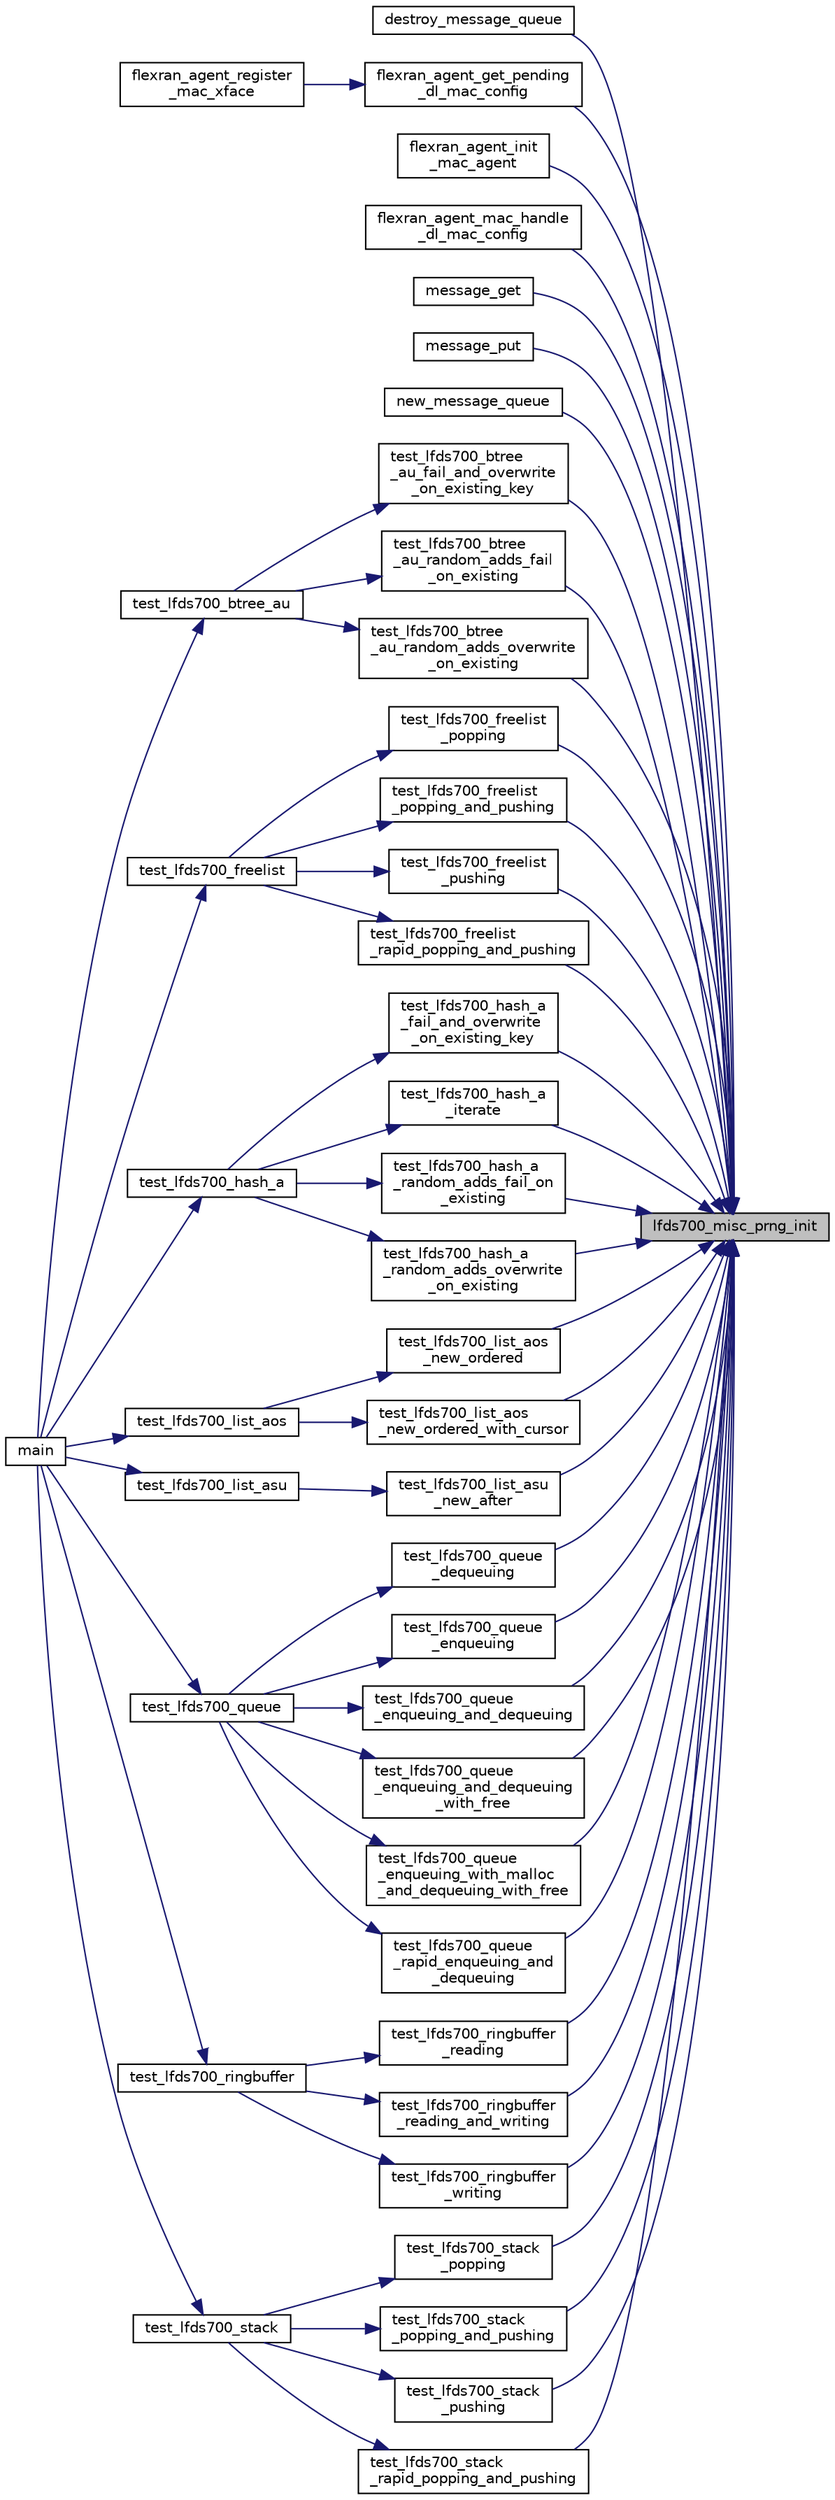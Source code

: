 digraph "lfds700_misc_prng_init"
{
 // LATEX_PDF_SIZE
  edge [fontname="Helvetica",fontsize="10",labelfontname="Helvetica",labelfontsize="10"];
  node [fontname="Helvetica",fontsize="10",shape=record];
  rankdir="RL";
  Node1 [label="lfds700_misc_prng_init",height=0.2,width=0.4,color="black", fillcolor="grey75", style="filled", fontcolor="black",tooltip=" "];
  Node1 -> Node2 [dir="back",color="midnightblue",fontsize="10",style="solid",fontname="Helvetica"];
  Node2 [label="destroy_message_queue",height=0.2,width=0.4,color="black", fillcolor="white", style="filled",URL="$ringbuffer__queue_8c.html#a0aaddf433ec6e80f37413d4383ab8e1d",tooltip=" "];
  Node1 -> Node3 [dir="back",color="midnightblue",fontsize="10",style="solid",fontname="Helvetica"];
  Node3 [label="flexran_agent_get_pending\l_dl_mac_config",height=0.2,width=0.4,color="black", fillcolor="white", style="filled",URL="$flexran__agent__mac_8h.html#a1298e0645a725e0f55a3176e7507ea41",tooltip="Provide to the scheduler a pending dl_mac_config message."];
  Node3 -> Node4 [dir="back",color="midnightblue",fontsize="10",style="solid",fontname="Helvetica"];
  Node4 [label="flexran_agent_register\l_mac_xface",height=0.2,width=0.4,color="black", fillcolor="white", style="filled",URL="$flexran__agent__mac_8h.html#a02c0651723d60613f89fb4aed1e53103",tooltip=" "];
  Node1 -> Node5 [dir="back",color="midnightblue",fontsize="10",style="solid",fontname="Helvetica"];
  Node5 [label="flexran_agent_init\l_mac_agent",height=0.2,width=0.4,color="black", fillcolor="white", style="filled",URL="$flexran__agent__mac_8h.html#aad80966dd073eeaef24ccde4b600e599",tooltip=" "];
  Node1 -> Node6 [dir="back",color="midnightblue",fontsize="10",style="solid",fontname="Helvetica"];
  Node6 [label="flexran_agent_mac_handle\l_dl_mac_config",height=0.2,width=0.4,color="black", fillcolor="white", style="filled",URL="$flexran__agent__mac_8h.html#a1507bf6c07489a11af19db72c6e09cb9",tooltip=" "];
  Node1 -> Node7 [dir="back",color="midnightblue",fontsize="10",style="solid",fontname="Helvetica"];
  Node7 [label="message_get",height=0.2,width=0.4,color="black", fillcolor="white", style="filled",URL="$ringbuffer__queue_8c.html#a53bbf1c7775d063505f4ac09998940f0",tooltip=" "];
  Node1 -> Node8 [dir="back",color="midnightblue",fontsize="10",style="solid",fontname="Helvetica"];
  Node8 [label="message_put",height=0.2,width=0.4,color="black", fillcolor="white", style="filled",URL="$ringbuffer__queue_8c.html#ad138f3a380c5f1f5638758702314989f",tooltip=" "];
  Node1 -> Node9 [dir="back",color="midnightblue",fontsize="10",style="solid",fontname="Helvetica"];
  Node9 [label="new_message_queue",height=0.2,width=0.4,color="black", fillcolor="white", style="filled",URL="$ringbuffer__queue_8h.html#adc3bcd520309cc245f346865bf2d0773",tooltip=" "];
  Node1 -> Node10 [dir="back",color="midnightblue",fontsize="10",style="solid",fontname="Helvetica"];
  Node10 [label="test_lfds700_btree\l_au_fail_and_overwrite\l_on_existing_key",height=0.2,width=0.4,color="black", fillcolor="white", style="filled",URL="$test__lfds700__btree__addonly__unbalanced__random__adds__fail__and__overwrite_8c.html#a9c8bd924de10ea24d2f257f601df0657",tooltip=" "];
  Node10 -> Node11 [dir="back",color="midnightblue",fontsize="10",style="solid",fontname="Helvetica"];
  Node11 [label="test_lfds700_btree_au",height=0.2,width=0.4,color="black", fillcolor="white", style="filled",URL="$test__lfds700__btree__addonly__unbalanced_8c.html#a81f0da5c12028fd88bd67edbb409766b",tooltip=" "];
  Node11 -> Node12 [dir="back",color="midnightblue",fontsize="10",style="solid",fontname="Helvetica"];
  Node12 [label="main",height=0.2,width=0.4,color="black", fillcolor="white", style="filled",URL="$UTIL_2LFDS_2liblfds7_80_80_2test_2src_2main_8c.html#a3c04138a5bfe5d72780bb7e82a18e627",tooltip=" "];
  Node1 -> Node13 [dir="back",color="midnightblue",fontsize="10",style="solid",fontname="Helvetica"];
  Node13 [label="test_lfds700_btree\l_au_random_adds_fail\l_on_existing",height=0.2,width=0.4,color="black", fillcolor="white", style="filled",URL="$test__lfds700__btree__addonly__unbalanced__random__adds__fail_8c.html#a6255fbc6167652955318344d29af75b0",tooltip=" "];
  Node13 -> Node11 [dir="back",color="midnightblue",fontsize="10",style="solid",fontname="Helvetica"];
  Node1 -> Node14 [dir="back",color="midnightblue",fontsize="10",style="solid",fontname="Helvetica"];
  Node14 [label="test_lfds700_btree\l_au_random_adds_overwrite\l_on_existing",height=0.2,width=0.4,color="black", fillcolor="white", style="filled",URL="$test__lfds700__btree__addonly__unbalanced__random__adds__overwrite_8c.html#a20f1a2de5b3c2b46551fccdddb925bb2",tooltip=" "];
  Node14 -> Node11 [dir="back",color="midnightblue",fontsize="10",style="solid",fontname="Helvetica"];
  Node1 -> Node15 [dir="back",color="midnightblue",fontsize="10",style="solid",fontname="Helvetica"];
  Node15 [label="test_lfds700_freelist\l_popping",height=0.2,width=0.4,color="black", fillcolor="white", style="filled",URL="$test__lfds700__freelist__popping_8c.html#a64274ac261202ca61cb074a848f295e7",tooltip=" "];
  Node15 -> Node16 [dir="back",color="midnightblue",fontsize="10",style="solid",fontname="Helvetica"];
  Node16 [label="test_lfds700_freelist",height=0.2,width=0.4,color="black", fillcolor="white", style="filled",URL="$test__lfds700__freelist_8c.html#a21180cd75a63a0ea84608e6c91284683",tooltip=" "];
  Node16 -> Node12 [dir="back",color="midnightblue",fontsize="10",style="solid",fontname="Helvetica"];
  Node1 -> Node17 [dir="back",color="midnightblue",fontsize="10",style="solid",fontname="Helvetica"];
  Node17 [label="test_lfds700_freelist\l_popping_and_pushing",height=0.2,width=0.4,color="black", fillcolor="white", style="filled",URL="$test__lfds700__freelist__popping__and__pushing_8c.html#ab922caf5cfa3c6c275d7f60550e10dad",tooltip=" "];
  Node17 -> Node16 [dir="back",color="midnightblue",fontsize="10",style="solid",fontname="Helvetica"];
  Node1 -> Node18 [dir="back",color="midnightblue",fontsize="10",style="solid",fontname="Helvetica"];
  Node18 [label="test_lfds700_freelist\l_pushing",height=0.2,width=0.4,color="black", fillcolor="white", style="filled",URL="$test__lfds700__freelist__pushing_8c.html#afc51767ebbbb60ed993e32f707fe3246",tooltip=" "];
  Node18 -> Node16 [dir="back",color="midnightblue",fontsize="10",style="solid",fontname="Helvetica"];
  Node1 -> Node19 [dir="back",color="midnightblue",fontsize="10",style="solid",fontname="Helvetica"];
  Node19 [label="test_lfds700_freelist\l_rapid_popping_and_pushing",height=0.2,width=0.4,color="black", fillcolor="white", style="filled",URL="$test__lfds700__freelist__rapid__popping__and__pushing_8c.html#a6369e3d858157d6695055cf1c5165853",tooltip=" "];
  Node19 -> Node16 [dir="back",color="midnightblue",fontsize="10",style="solid",fontname="Helvetica"];
  Node1 -> Node20 [dir="back",color="midnightblue",fontsize="10",style="solid",fontname="Helvetica"];
  Node20 [label="test_lfds700_hash_a\l_fail_and_overwrite\l_on_existing_key",height=0.2,width=0.4,color="black", fillcolor="white", style="filled",URL="$test__lfds700__hash__addonly__random__adds__fail__and__overwrite_8c.html#acb1a87e0fa9d56f32a28e040dd1231c6",tooltip=" "];
  Node20 -> Node21 [dir="back",color="midnightblue",fontsize="10",style="solid",fontname="Helvetica"];
  Node21 [label="test_lfds700_hash_a",height=0.2,width=0.4,color="black", fillcolor="white", style="filled",URL="$test__lfds700__hash__addonly_8c.html#a6a67beb8e901ca5455f527bdc1e41259",tooltip=" "];
  Node21 -> Node12 [dir="back",color="midnightblue",fontsize="10",style="solid",fontname="Helvetica"];
  Node1 -> Node22 [dir="back",color="midnightblue",fontsize="10",style="solid",fontname="Helvetica"];
  Node22 [label="test_lfds700_hash_a\l_iterate",height=0.2,width=0.4,color="black", fillcolor="white", style="filled",URL="$test__lfds700__hash__addonly__iterate_8c.html#ace53f684ffc1565106daad274eeb0634",tooltip=" "];
  Node22 -> Node21 [dir="back",color="midnightblue",fontsize="10",style="solid",fontname="Helvetica"];
  Node1 -> Node23 [dir="back",color="midnightblue",fontsize="10",style="solid",fontname="Helvetica"];
  Node23 [label="test_lfds700_hash_a\l_random_adds_fail_on\l_existing",height=0.2,width=0.4,color="black", fillcolor="white", style="filled",URL="$test__lfds700__hash__addonly__random__adds__fail_8c.html#a785c725b7d6d2f2420e2b37792f82b34",tooltip=" "];
  Node23 -> Node21 [dir="back",color="midnightblue",fontsize="10",style="solid",fontname="Helvetica"];
  Node1 -> Node24 [dir="back",color="midnightblue",fontsize="10",style="solid",fontname="Helvetica"];
  Node24 [label="test_lfds700_hash_a\l_random_adds_overwrite\l_on_existing",height=0.2,width=0.4,color="black", fillcolor="white", style="filled",URL="$test__lfds700__hash__addonly__random__adds__overwrite_8c.html#ae0222dfa296bf3f58fe748ecc4f54a4b",tooltip=" "];
  Node24 -> Node21 [dir="back",color="midnightblue",fontsize="10",style="solid",fontname="Helvetica"];
  Node1 -> Node25 [dir="back",color="midnightblue",fontsize="10",style="solid",fontname="Helvetica"];
  Node25 [label="test_lfds700_list_aos\l_new_ordered",height=0.2,width=0.4,color="black", fillcolor="white", style="filled",URL="$test__lfds700__list__addonly__ordered__singlylinked__new__ordered_8c.html#aac4cc12e59b9a8af7ca670e503b87f03",tooltip=" "];
  Node25 -> Node26 [dir="back",color="midnightblue",fontsize="10",style="solid",fontname="Helvetica"];
  Node26 [label="test_lfds700_list_aos",height=0.2,width=0.4,color="black", fillcolor="white", style="filled",URL="$test__lfds700__list__addonly__ordered__singlylinked_8c.html#acb0bd835ffcb849ffebea1aa67f457c2",tooltip=" "];
  Node26 -> Node12 [dir="back",color="midnightblue",fontsize="10",style="solid",fontname="Helvetica"];
  Node1 -> Node27 [dir="back",color="midnightblue",fontsize="10",style="solid",fontname="Helvetica"];
  Node27 [label="test_lfds700_list_aos\l_new_ordered_with_cursor",height=0.2,width=0.4,color="black", fillcolor="white", style="filled",URL="$test__lfds700__list__addonly__ordered__singlylinked__new__ordered__with__cursor_8c.html#abab1748c169bc16c38dd4ce44a538736",tooltip=" "];
  Node27 -> Node26 [dir="back",color="midnightblue",fontsize="10",style="solid",fontname="Helvetica"];
  Node1 -> Node28 [dir="back",color="midnightblue",fontsize="10",style="solid",fontname="Helvetica"];
  Node28 [label="test_lfds700_list_asu\l_new_after",height=0.2,width=0.4,color="black", fillcolor="white", style="filled",URL="$test__lfds700__list__addonly__singlylinked__unordered__new__after_8c.html#ae52f7ad51c3d754a2da4f7359ba95716",tooltip=" "];
  Node28 -> Node29 [dir="back",color="midnightblue",fontsize="10",style="solid",fontname="Helvetica"];
  Node29 [label="test_lfds700_list_asu",height=0.2,width=0.4,color="black", fillcolor="white", style="filled",URL="$test__lfds700__list__addonly__singlylinked__unordered_8c.html#a4749b683add62cf24f248be8acf79ff5",tooltip=" "];
  Node29 -> Node12 [dir="back",color="midnightblue",fontsize="10",style="solid",fontname="Helvetica"];
  Node1 -> Node30 [dir="back",color="midnightblue",fontsize="10",style="solid",fontname="Helvetica"];
  Node30 [label="test_lfds700_queue\l_dequeuing",height=0.2,width=0.4,color="black", fillcolor="white", style="filled",URL="$test__lfds700__queue__dequeuing_8c.html#a1be573bca879155313571a0325976061",tooltip=" "];
  Node30 -> Node31 [dir="back",color="midnightblue",fontsize="10",style="solid",fontname="Helvetica"];
  Node31 [label="test_lfds700_queue",height=0.2,width=0.4,color="black", fillcolor="white", style="filled",URL="$test__lfds700__queue_8c.html#a677b7e16b0c961029a7a557e43111836",tooltip=" "];
  Node31 -> Node12 [dir="back",color="midnightblue",fontsize="10",style="solid",fontname="Helvetica"];
  Node1 -> Node32 [dir="back",color="midnightblue",fontsize="10",style="solid",fontname="Helvetica"];
  Node32 [label="test_lfds700_queue\l_enqueuing",height=0.2,width=0.4,color="black", fillcolor="white", style="filled",URL="$test__lfds700__queue__enqueuing_8c.html#a1b23ba1c22996399dbe23b71e30e9cdc",tooltip=" "];
  Node32 -> Node31 [dir="back",color="midnightblue",fontsize="10",style="solid",fontname="Helvetica"];
  Node1 -> Node33 [dir="back",color="midnightblue",fontsize="10",style="solid",fontname="Helvetica"];
  Node33 [label="test_lfds700_queue\l_enqueuing_and_dequeuing",height=0.2,width=0.4,color="black", fillcolor="white", style="filled",URL="$test__lfds700__queue__enqueuing__and__dequeuing_8c.html#a230c287145bfb7219779d383a64b1ffe",tooltip=" "];
  Node33 -> Node31 [dir="back",color="midnightblue",fontsize="10",style="solid",fontname="Helvetica"];
  Node1 -> Node34 [dir="back",color="midnightblue",fontsize="10",style="solid",fontname="Helvetica"];
  Node34 [label="test_lfds700_queue\l_enqueuing_and_dequeuing\l_with_free",height=0.2,width=0.4,color="black", fillcolor="white", style="filled",URL="$test__lfds700__queue__enqueuing__and__dequeuing__with__free_8c.html#a3fc7af781c0bf0cd57da393284d8c171",tooltip=" "];
  Node34 -> Node31 [dir="back",color="midnightblue",fontsize="10",style="solid",fontname="Helvetica"];
  Node1 -> Node35 [dir="back",color="midnightblue",fontsize="10",style="solid",fontname="Helvetica"];
  Node35 [label="test_lfds700_queue\l_enqueuing_with_malloc\l_and_dequeuing_with_free",height=0.2,width=0.4,color="black", fillcolor="white", style="filled",URL="$test__lfds700__queue__enqueuing__with__malloc__and__dequeuing__with__free_8c.html#a6af7cef0f1b4c3e9e629b75d40b23c19",tooltip=" "];
  Node35 -> Node31 [dir="back",color="midnightblue",fontsize="10",style="solid",fontname="Helvetica"];
  Node1 -> Node36 [dir="back",color="midnightblue",fontsize="10",style="solid",fontname="Helvetica"];
  Node36 [label="test_lfds700_queue\l_rapid_enqueuing_and\l_dequeuing",height=0.2,width=0.4,color="black", fillcolor="white", style="filled",URL="$test__lfds700__queue__rapid__enqueuing__and__dequeuing_8c.html#a33c3d32d652c69e7f0e7123fea03b264",tooltip=" "];
  Node36 -> Node31 [dir="back",color="midnightblue",fontsize="10",style="solid",fontname="Helvetica"];
  Node1 -> Node37 [dir="back",color="midnightblue",fontsize="10",style="solid",fontname="Helvetica"];
  Node37 [label="test_lfds700_ringbuffer\l_reading",height=0.2,width=0.4,color="black", fillcolor="white", style="filled",URL="$test__lfds700__ringbuffer__reading_8c.html#a1f73c91d5a729d4f57ba0fd3d47a455b",tooltip=" "];
  Node37 -> Node38 [dir="back",color="midnightblue",fontsize="10",style="solid",fontname="Helvetica"];
  Node38 [label="test_lfds700_ringbuffer",height=0.2,width=0.4,color="black", fillcolor="white", style="filled",URL="$test__lfds700__ringbuffer_8c.html#a56f654cc3514aa7b71a1a0b6cf9e7a16",tooltip=" "];
  Node38 -> Node12 [dir="back",color="midnightblue",fontsize="10",style="solid",fontname="Helvetica"];
  Node1 -> Node39 [dir="back",color="midnightblue",fontsize="10",style="solid",fontname="Helvetica"];
  Node39 [label="test_lfds700_ringbuffer\l_reading_and_writing",height=0.2,width=0.4,color="black", fillcolor="white", style="filled",URL="$test__lfds700__ringbuffer__reading__and__writing_8c.html#a5bea244c67d9fdc1d2c619381b6ca1ef",tooltip=" "];
  Node39 -> Node38 [dir="back",color="midnightblue",fontsize="10",style="solid",fontname="Helvetica"];
  Node1 -> Node40 [dir="back",color="midnightblue",fontsize="10",style="solid",fontname="Helvetica"];
  Node40 [label="test_lfds700_ringbuffer\l_writing",height=0.2,width=0.4,color="black", fillcolor="white", style="filled",URL="$test__lfds700__ringbuffer__writing_8c.html#ac69e91648dea738f7d25fa04f368ce85",tooltip=" "];
  Node40 -> Node38 [dir="back",color="midnightblue",fontsize="10",style="solid",fontname="Helvetica"];
  Node1 -> Node41 [dir="back",color="midnightblue",fontsize="10",style="solid",fontname="Helvetica"];
  Node41 [label="test_lfds700_stack\l_popping",height=0.2,width=0.4,color="black", fillcolor="white", style="filled",URL="$test__lfds700__stack__popping_8c.html#a29b37274cf515370409cb844822a051e",tooltip=" "];
  Node41 -> Node42 [dir="back",color="midnightblue",fontsize="10",style="solid",fontname="Helvetica"];
  Node42 [label="test_lfds700_stack",height=0.2,width=0.4,color="black", fillcolor="white", style="filled",URL="$test__lfds700__stack_8c.html#a377b2ceef4169adfe08ae54ed92d80fa",tooltip=" "];
  Node42 -> Node12 [dir="back",color="midnightblue",fontsize="10",style="solid",fontname="Helvetica"];
  Node1 -> Node43 [dir="back",color="midnightblue",fontsize="10",style="solid",fontname="Helvetica"];
  Node43 [label="test_lfds700_stack\l_popping_and_pushing",height=0.2,width=0.4,color="black", fillcolor="white", style="filled",URL="$test__lfds700__stack__popping__and__pushing_8c.html#abff6254b96477eaf4c169b7ab5a28755",tooltip=" "];
  Node43 -> Node42 [dir="back",color="midnightblue",fontsize="10",style="solid",fontname="Helvetica"];
  Node1 -> Node44 [dir="back",color="midnightblue",fontsize="10",style="solid",fontname="Helvetica"];
  Node44 [label="test_lfds700_stack\l_pushing",height=0.2,width=0.4,color="black", fillcolor="white", style="filled",URL="$test__lfds700__stack__pushing_8c.html#ac391d71ad010fff28761de59a90be8e8",tooltip=" "];
  Node44 -> Node42 [dir="back",color="midnightblue",fontsize="10",style="solid",fontname="Helvetica"];
  Node1 -> Node45 [dir="back",color="midnightblue",fontsize="10",style="solid",fontname="Helvetica"];
  Node45 [label="test_lfds700_stack\l_rapid_popping_and_pushing",height=0.2,width=0.4,color="black", fillcolor="white", style="filled",URL="$test__lfds700__stack__rapid__popping__and__pushing_8c.html#ada81b4d12cac826ad2c5e046a42d5da7",tooltip=" "];
  Node45 -> Node42 [dir="back",color="midnightblue",fontsize="10",style="solid",fontname="Helvetica"];
}
